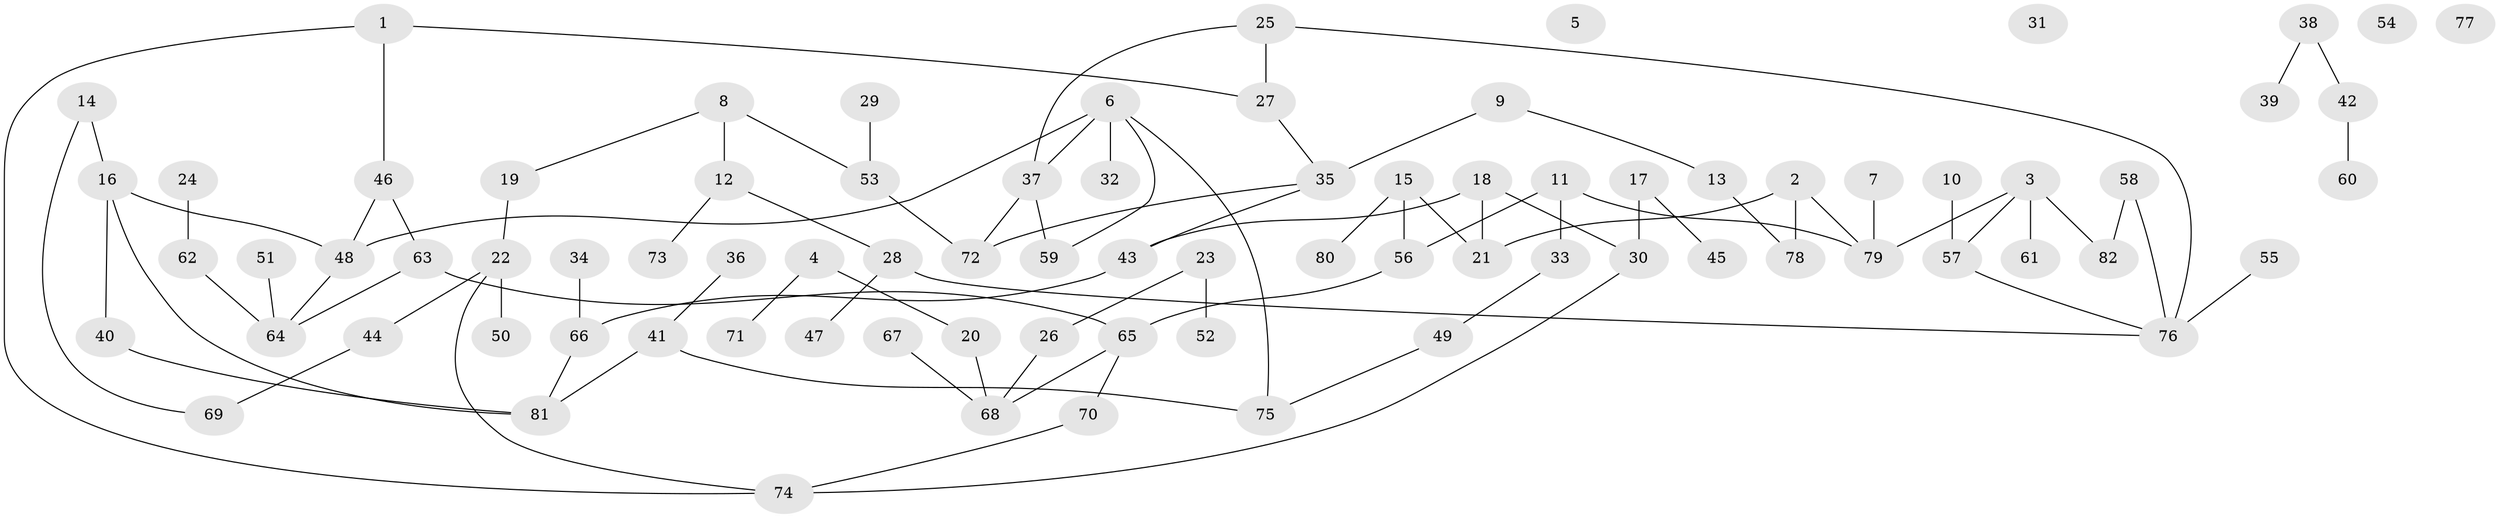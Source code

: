 // coarse degree distribution, {0: 0.15625, 4: 0.1875, 1: 0.28125, 3: 0.125, 2: 0.125, 5: 0.0625, 7: 0.03125, 6: 0.03125}
// Generated by graph-tools (version 1.1) at 2025/43/03/04/25 21:43:32]
// undirected, 82 vertices, 94 edges
graph export_dot {
graph [start="1"]
  node [color=gray90,style=filled];
  1;
  2;
  3;
  4;
  5;
  6;
  7;
  8;
  9;
  10;
  11;
  12;
  13;
  14;
  15;
  16;
  17;
  18;
  19;
  20;
  21;
  22;
  23;
  24;
  25;
  26;
  27;
  28;
  29;
  30;
  31;
  32;
  33;
  34;
  35;
  36;
  37;
  38;
  39;
  40;
  41;
  42;
  43;
  44;
  45;
  46;
  47;
  48;
  49;
  50;
  51;
  52;
  53;
  54;
  55;
  56;
  57;
  58;
  59;
  60;
  61;
  62;
  63;
  64;
  65;
  66;
  67;
  68;
  69;
  70;
  71;
  72;
  73;
  74;
  75;
  76;
  77;
  78;
  79;
  80;
  81;
  82;
  1 -- 27;
  1 -- 46;
  1 -- 74;
  2 -- 21;
  2 -- 78;
  2 -- 79;
  3 -- 57;
  3 -- 61;
  3 -- 79;
  3 -- 82;
  4 -- 20;
  4 -- 71;
  6 -- 32;
  6 -- 37;
  6 -- 48;
  6 -- 59;
  6 -- 75;
  7 -- 79;
  8 -- 12;
  8 -- 19;
  8 -- 53;
  9 -- 13;
  9 -- 35;
  10 -- 57;
  11 -- 33;
  11 -- 56;
  11 -- 79;
  12 -- 28;
  12 -- 73;
  13 -- 78;
  14 -- 16;
  14 -- 69;
  15 -- 21;
  15 -- 56;
  15 -- 80;
  16 -- 40;
  16 -- 48;
  16 -- 81;
  17 -- 30;
  17 -- 45;
  18 -- 21;
  18 -- 30;
  18 -- 43;
  19 -- 22;
  20 -- 68;
  22 -- 44;
  22 -- 50;
  22 -- 74;
  23 -- 26;
  23 -- 52;
  24 -- 62;
  25 -- 27;
  25 -- 37;
  25 -- 76;
  26 -- 68;
  27 -- 35;
  28 -- 47;
  28 -- 76;
  29 -- 53;
  30 -- 74;
  33 -- 49;
  34 -- 66;
  35 -- 43;
  35 -- 72;
  36 -- 41;
  37 -- 59;
  37 -- 72;
  38 -- 39;
  38 -- 42;
  40 -- 81;
  41 -- 75;
  41 -- 81;
  42 -- 60;
  43 -- 66;
  44 -- 69;
  46 -- 48;
  46 -- 63;
  48 -- 64;
  49 -- 75;
  51 -- 64;
  53 -- 72;
  55 -- 76;
  56 -- 65;
  57 -- 76;
  58 -- 76;
  58 -- 82;
  62 -- 64;
  63 -- 64;
  63 -- 65;
  65 -- 68;
  65 -- 70;
  66 -- 81;
  67 -- 68;
  70 -- 74;
}

